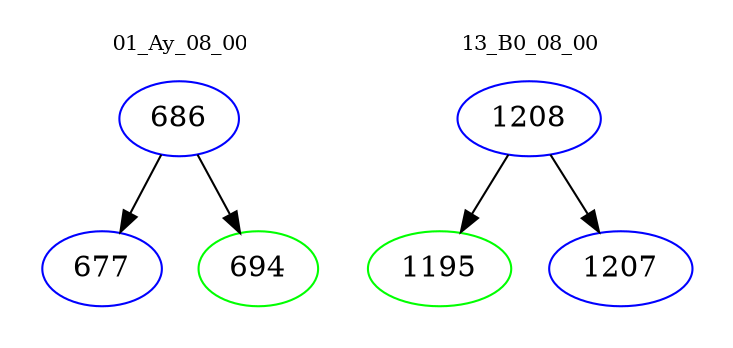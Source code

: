 digraph{
subgraph cluster_0 {
color = white
label = "01_Ay_08_00";
fontsize=10;
T0_686 [label="686", color="blue"]
T0_686 -> T0_677 [color="black"]
T0_677 [label="677", color="blue"]
T0_686 -> T0_694 [color="black"]
T0_694 [label="694", color="green"]
}
subgraph cluster_1 {
color = white
label = "13_B0_08_00";
fontsize=10;
T1_1208 [label="1208", color="blue"]
T1_1208 -> T1_1195 [color="black"]
T1_1195 [label="1195", color="green"]
T1_1208 -> T1_1207 [color="black"]
T1_1207 [label="1207", color="blue"]
}
}
